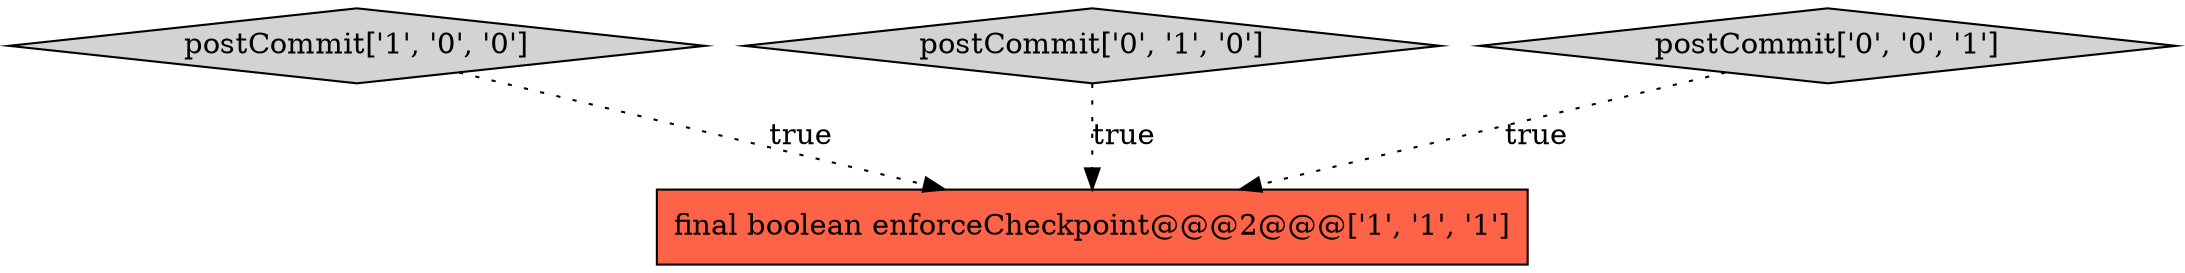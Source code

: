 digraph {
0 [style = filled, label = "postCommit['1', '0', '0']", fillcolor = lightgray, shape = diamond image = "AAA0AAABBB1BBB"];
2 [style = filled, label = "postCommit['0', '1', '0']", fillcolor = lightgray, shape = diamond image = "AAA0AAABBB2BBB"];
1 [style = filled, label = "final boolean enforceCheckpoint@@@2@@@['1', '1', '1']", fillcolor = tomato, shape = box image = "AAA0AAABBB1BBB"];
3 [style = filled, label = "postCommit['0', '0', '1']", fillcolor = lightgray, shape = diamond image = "AAA0AAABBB3BBB"];
2->1 [style = dotted, label="true"];
0->1 [style = dotted, label="true"];
3->1 [style = dotted, label="true"];
}

